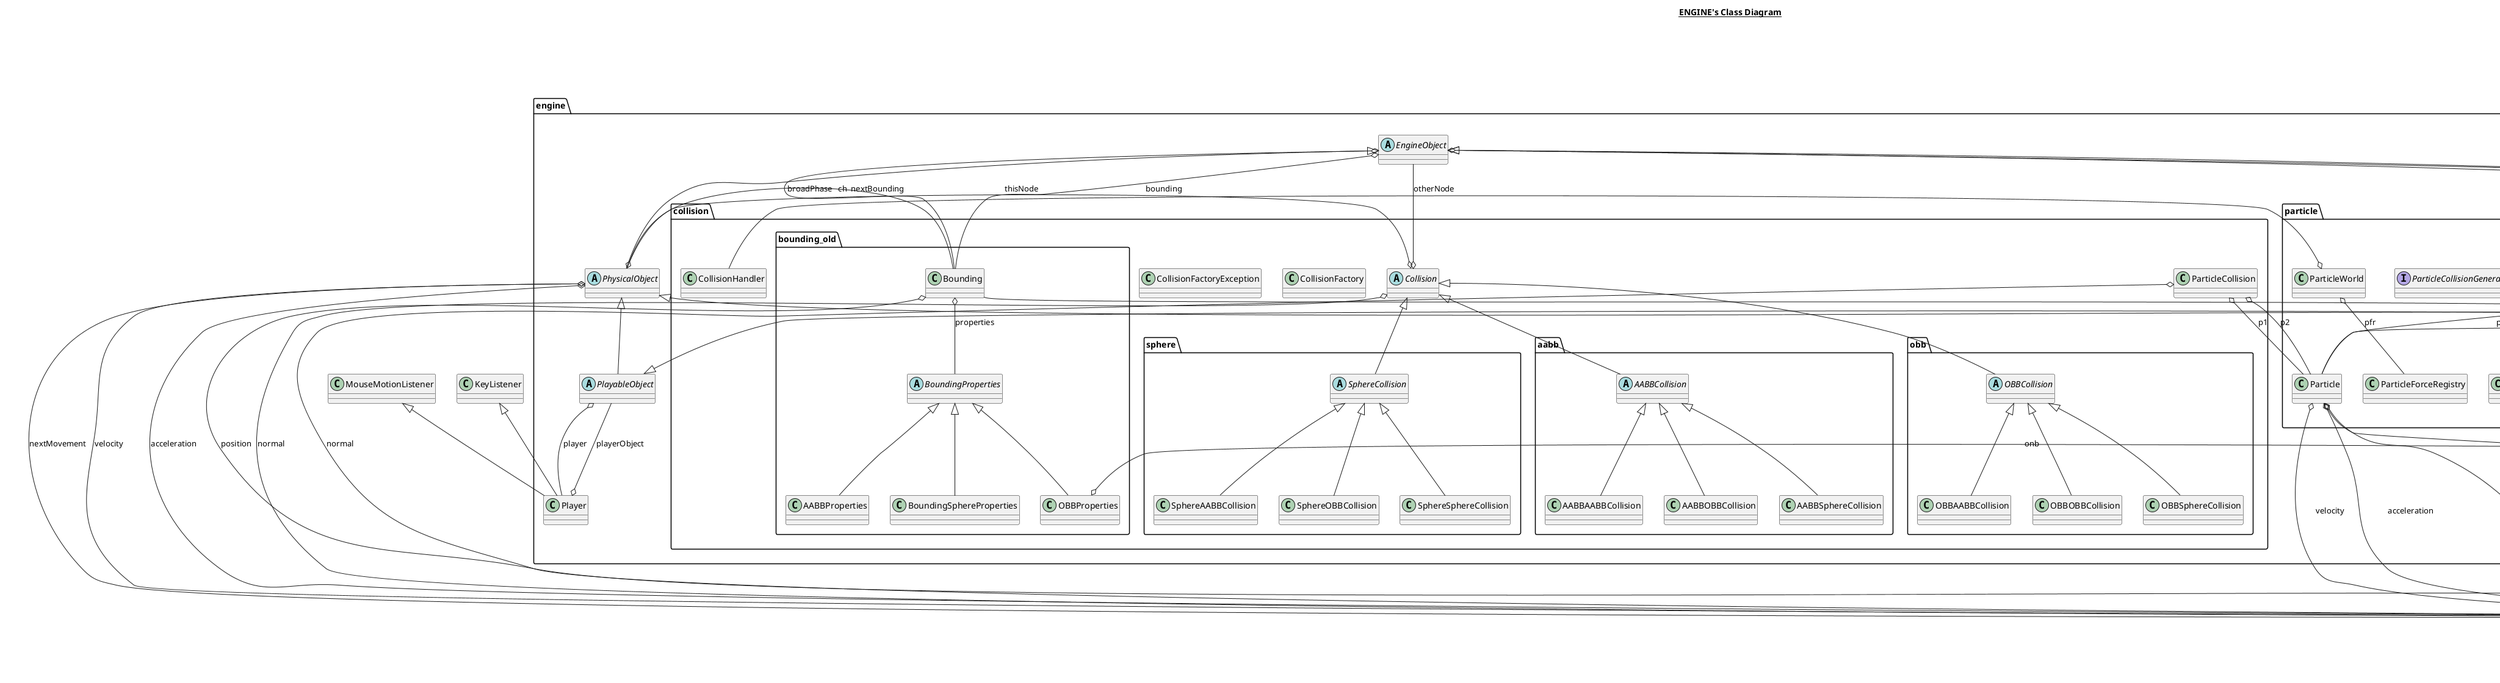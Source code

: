 @startuml

title __ENGINE's Class Diagram__\n

  package engine {
    package engine.collision {
      package engine.collision.aabb {
        class AABBAABBCollision {
        }
      }
    }
  }
  

  package engine {
    package engine.collision {
      package engine.collision.aabb {
        abstract class AABBCollision {
        }
      }
    }
  }
  

  package engine {
    package engine.collision {
      package engine.collision.aabb {
        class AABBOBBCollision {
        }
      }
    }
  }
  

  package core {
    package engine.collision.bounding_old {
      class AABBProperties {
      }
    }
  }
  

  package engine {
    package engine.collision {
      package engine.collision.aabb {
        class AABBSphereCollision {
        }
      }
    }
  }
  

  package object {
    class Ball {
    }
  }
  

  package core {
    package engine.collision.bounding_old {
      class Bounding {
      }
    }
  }
  

  package core {
    package engine.collision.bounding_old {
      abstract class BoundingProperties {
      }
    }
  }
  

  package core {
    package engine.collision.bounding_old {
      class BoundingSphereProperties {
      }
    }
  }
  

  package engine {
    package engine.collision {
      abstract class Collision {
      }
    }
  }
  

  package engine {
    package engine.collision {
      class CollisionFactory {
      }
    }
  }
  

  package engine {
    package engine.collision {
      class CollisionFactoryException {
      }
    }
  }
  

  package engine {
    package engine.collision {
      class CollisionHandler {
      }
    }
  }
  

  package engine {
    class Config {
    }
  }
  

  package engine {
    class Engine {
    }
  }
  

  package engine {
    abstract class EngineObject {
    }
  }
  

  package engine {
    class Maze {
    }
  }
  

  package engine {
    package engine.collision {
      package engine.collision.obb {
        class OBBAABBCollision {
        }
      }
    }
  }
  

  package engine {
    package engine.collision {
      package engine.collision.obb {
        abstract class OBBCollision {
        }
      }
    }
  }
  

  package engine {
    package engine.collision {
      package engine.collision.obb {
        class OBBOBBCollision {
        }
      }
    }
  }
  

  package core {
    package engine.collision.bounding_old {
      class OBBProperties {
      }
    }
  }
  

  package engine {
    package engine.collision {
      package engine.collision.obb {
        class OBBSphereCollision {
        }
      }
    }
  }
  

  package core {
    class ONB3D {
    }
  }
  

  package core {
    class ONBException {
    }
  }
  

  package engine {
    class ObjectContainer {
    }
  }
  

  package core {
    class Octree {
    }
  }
  

  package engine {
    package engine.particle {
      class Particle {
      }
    }
  }
  

  package engine {
    package engine.particle {
      package engine.particle.link {
        class ParticleCable {
        }
      }
    }
  }
  

  package engine {
    package engine.collision {
      class ParticleCollision {
      }
    }
  }
  

  package engine {
    package engine.particle {
      interface ParticleCollisionGenerator {
      }
    }
  }
  

  package engine {
    package engine.particle {
      class ParticleDrag {
      }
    }
  }
  

  package engine {
    package engine.particle {
      interface ParticleForceGenerator {
      }
    }
  }
  

  package engine {
    package engine.particle {
      class ParticleForceRegistry {
      }
    }
  }
  

  package engine {
    package engine.particle {
      class ParticleGravity {
      }
    }
  }
  

  package engine {
    package engine.particle {
      package engine.particle.link {
        abstract class ParticleLink {
        }
      }
    }
  }
  

  package engine {
    package engine.particle {
      package engine.particle.link {
        class ParticleRod {
        }
      }
    }
  }
  

  package engine {
    package engine.particle {
      class ParticleWorld {
      }
    }
  }
  

  package object {
    class Pawn {
    }
  }
  

  package engine {
    abstract class PhysicalObject {
    }
  }
  

  package engine {
    class Physics {
    }
  }
  

  package engine {
    abstract class PlayableObject {
    }
  }
  

  package engine {
    class Player {
    }
  }
  

  package core {
    class Point3D {
    }
  }
  

  package core {
    class Polygon {
    }
  }
  

  package core {
    class PolygonException {
    }
  }
  

  package engine {
    package engine.collision {
      package engine.collision.sphere {
        class SphereAABBCollision {
        }
      }
    }
  }
  

  package engine {
    package engine.collision {
      package engine.collision.sphere {
        abstract class SphereCollision {
        }
      }
    }
  }
  

  package engine {
    package engine.collision {
      package engine.collision.sphere {
        class SphereOBBCollision {
        }
      }
    }
  }
  

  package engine {
    package engine.collision {
      package engine.collision.sphere {
        class SphereSphereCollision {
        }
      }
    }
  }
  

  package object {
    class Tile {
    }
  }
  

  package core {
    class Vector3D {
    }
  }
  

  package object {
    class Wall {
    }
  }
  

  AABBAABBCollision -up-|> AABBCollision
  AABBCollision -up-|> Collision
  AABBOBBCollision -up-|> AABBCollision
  AABBProperties -up-|> BoundingProperties
  AABBSphereCollision -up-|> AABBCollision
  Ball -up-|> PhysicalObject
  Bounding o-- Point3D : position
  Bounding o-- BoundingProperties : properties
  BoundingSphereProperties -up-|> BoundingProperties
  Collision o-- PhysicalObject : thisNode
  Collision o-- EngineObject : otherNode
  Collision o-- Vector3D : normal
  Engine -up-|> JFrame
  EngineObject o-- Point3D : position
  EngineObject o-- Bounding : bounding
  EngineObject o-- Bounding : broadPhase
  OBBAABBCollision -up-|> OBBCollision
  OBBCollision -up-|> Collision
  OBBOBBCollision -up-|> OBBCollision
  OBBProperties -up-|> BoundingProperties
  OBBProperties o-- ONB3D : onb
  OBBSphereCollision -up-|> OBBCollision
  ONB3D o-- Vector3D : x
  ONB3D o-- Vector3D : y
  ObjectContainer -up-|> Iterable
  ObjectContainer -up-|> Observable
  ObjectContainer o-- Octree : octree
  Octree o-- Octree : parent
  Octree o-- Point3D : root
  Octree o-- Bounding : bounding
  Particle o-- Point3D : position
  Particle o-- Vector3D : velocity
  Particle o-- Vector3D : acceleration
  Particle o-- Vector3D : total_force
  ParticleCable -up-|> ParticleLink
  ParticleCollision o-- Particle : p1
  ParticleCollision o-- Particle : p2
  ParticleCollision o-- Vector3D : normal
  ParticleDrag -up-|> ParticleForceGenerator
  ParticleGravity -up-|> ParticleForceGenerator
  ParticleGravity o-- Vector3D : gravity
  ParticleLink o-- Particle : p1
  ParticleLink o-- Particle : p2
  ParticleRod -up-|> ParticleLink
  ParticleWorld o-- ParticleForceRegistry : pfr
  ParticleWorld o-- CollisionHandler : ch
  Pawn -up-|> PlayableObject
  PhysicalObject -up-|> EngineObject
  PhysicalObject o-- Vector3D : velocity
  PhysicalObject o-- Vector3D : acceleration
  PhysicalObject o-- Vector3D : nextMovement
  PhysicalObject o-- Bounding : nextBounding
  PlayableObject -up-|> PhysicalObject
  PlayableObject o-- Player : player
  Player -up-|> KeyListener
  Player -up-|> MouseMotionListener
  Player o-- PlayableObject : playerObject
  Polygon o-- Vector3D : normal
  SphereAABBCollision -up-|> SphereCollision
  SphereCollision -up-|> Collision
  SphereOBBCollision -up-|> SphereCollision
  SphereSphereCollision -up-|> SphereCollision
  Tile -up-|> EngineObject
  Tile o-- Polygon : main
  Tile o-- Polygon : padding
  Wall -up-|> EngineObject
  Wall o-- Polygon : main
  Wall o-- Polygon : padding1
  Wall o-- Polygon : padding2


right footer


PlantUML diagram generated by SketchIt! (https://bitbucket.org/pmesmeur/sketch.it)
For more information about this tool, please contact philippe.mesmeur@gmail.com
endfooter

@enduml
